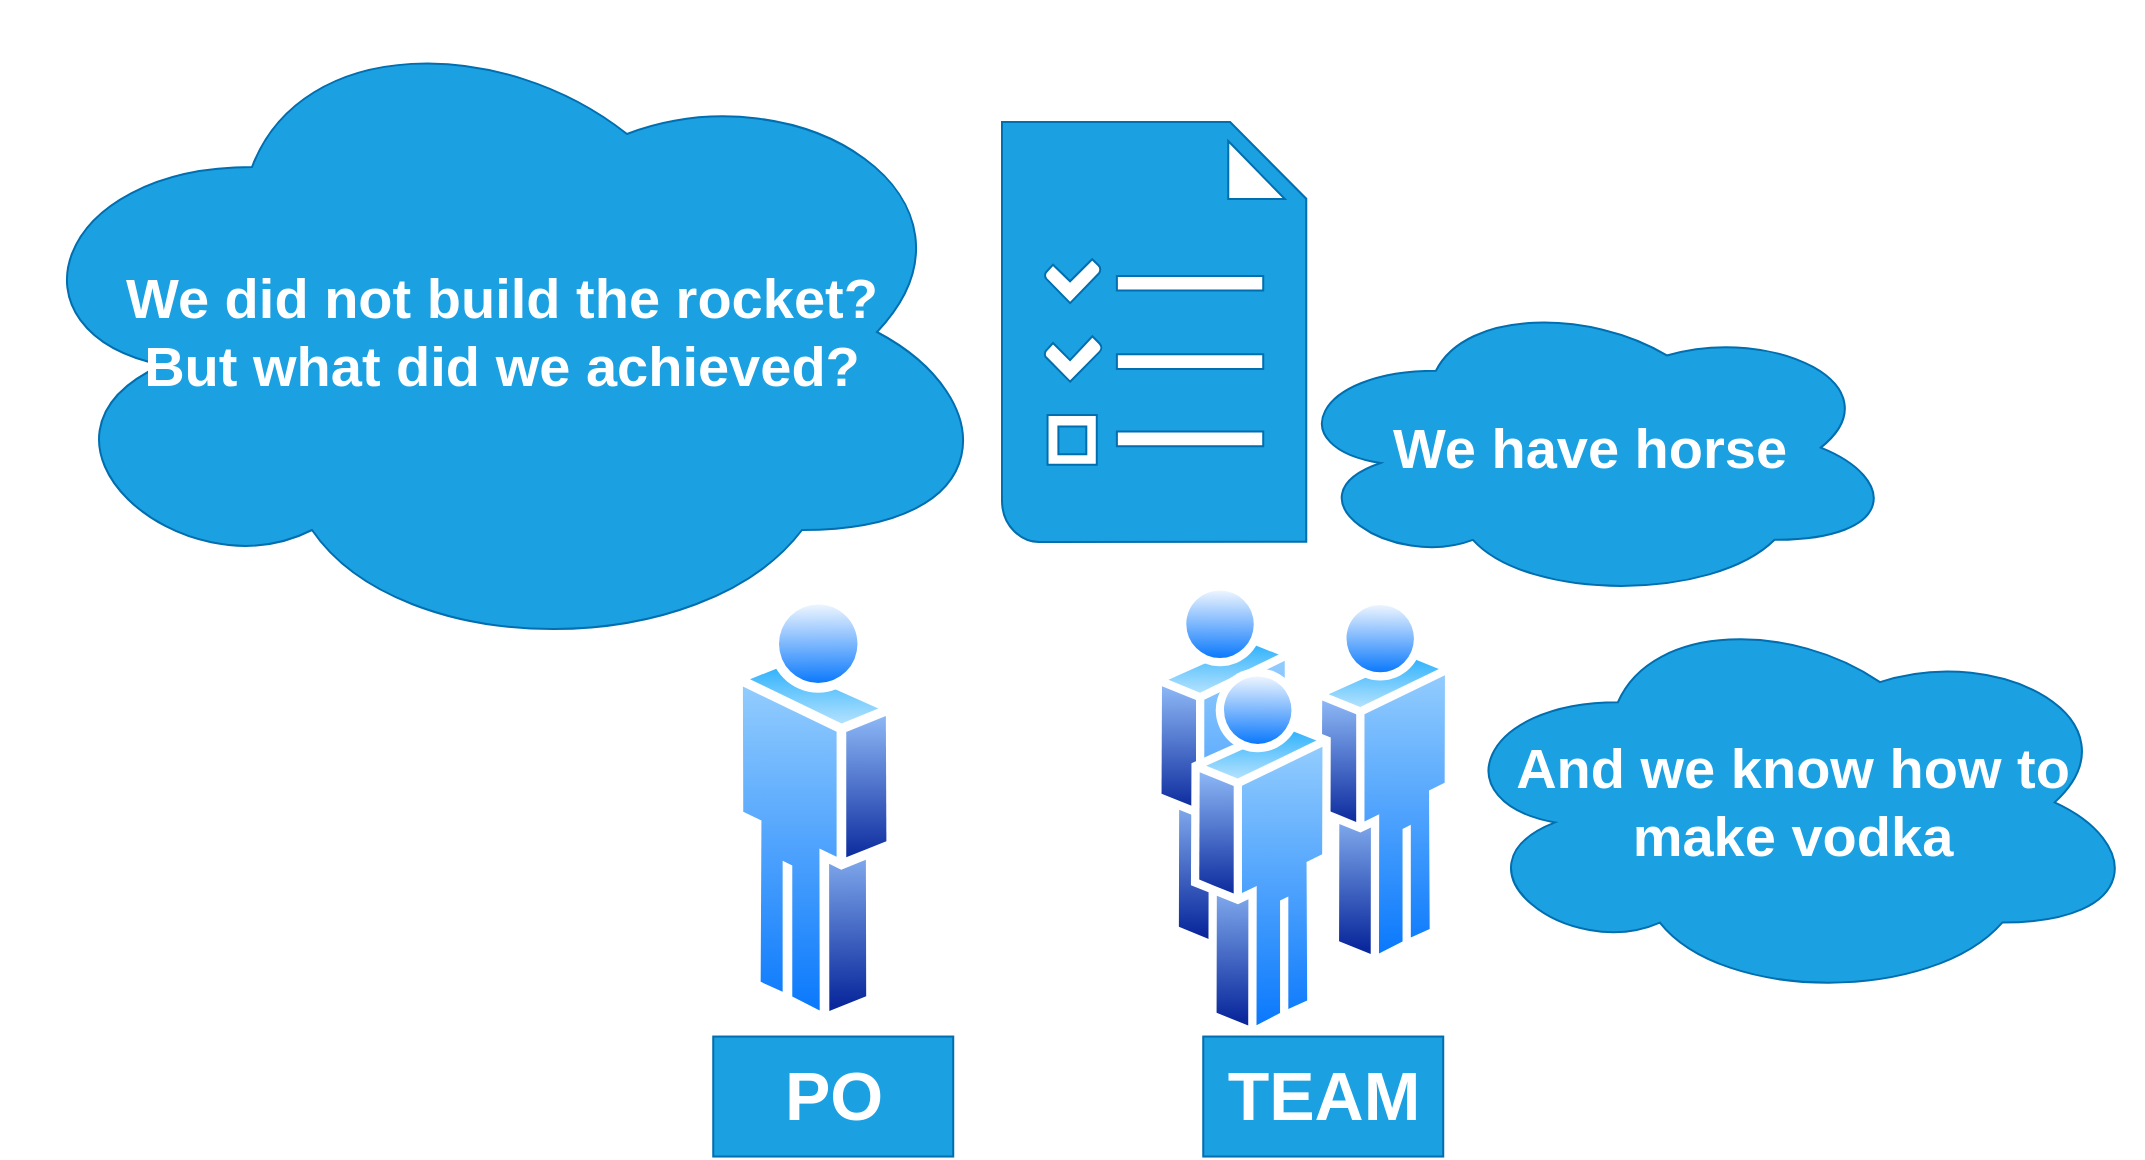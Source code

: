 <mxfile version="20.3.0" type="device"><diagram id="U1wsS4tHhJqUItrvk2-G" name="Page-1"><mxGraphModel dx="2912" dy="1217" grid="1" gridSize="10" guides="1" tooltips="1" connect="1" arrows="1" fold="1" page="1" pageScale="1" pageWidth="850" pageHeight="1100" math="0" shadow="0"><root><mxCell id="0"/><mxCell id="1" parent="0"/><mxCell id="gctlm7JTC6EyWajKSOTs-1" value="" style="aspect=fixed;perimeter=ellipsePerimeter;html=1;align=center;shadow=0;dashed=0;spacingTop=3;image;image=img/lib/active_directory/users.svg;imageBorder=none;direction=east;flipH=1;" parent="1" vertex="1"><mxGeometry x="495.62" y="540" width="150" height="227.27" as="geometry"/></mxCell><mxCell id="gctlm7JTC6EyWajKSOTs-3" value="" style="shadow=0;dashed=0;html=1;strokeColor=#006EAF;fillColor=#1ba1e2;labelPosition=center;verticalLabelPosition=bottom;verticalAlign=top;align=center;outlineConnect=0;shape=mxgraph.veeam.tasks;fontColor=#ffffff;" parent="1" vertex="1"><mxGeometry x="420" y="310" width="152.13" height="210" as="geometry"/></mxCell><mxCell id="gctlm7JTC6EyWajKSOTs-5" value="&lt;span style=&quot;font-size: 28px;&quot;&gt;&lt;b&gt;We did not build the rocket?&lt;br&gt;But what did we achieved?&lt;br&gt;&lt;/b&gt;&lt;/span&gt;" style="ellipse;shape=cloud;whiteSpace=wrap;html=1;fillColor=#1ba1e2;strokeColor=#006EAF;fontColor=#ffffff;" parent="1" vertex="1"><mxGeometry x="-80" y="250" width="500" height="330" as="geometry"/></mxCell><mxCell id="Py6qexLwe_z4XVSWlSqv-1" value="" style="aspect=fixed;perimeter=ellipsePerimeter;html=1;align=center;shadow=0;dashed=0;spacingTop=3;image;image=img/lib/active_directory/user.svg;" parent="1" vertex="1"><mxGeometry x="285.62" y="543.63" width="81.4" height="220" as="geometry"/></mxCell><mxCell id="Py6qexLwe_z4XVSWlSqv-5" value="PO" style="rounded=0;whiteSpace=wrap;html=1;fillColor=#1ba1e2;fontColor=#ffffff;strokeColor=#006EAF;fontSize=34;fontStyle=1" parent="1" vertex="1"><mxGeometry x="275.62" y="767.27" width="120" height="60" as="geometry"/></mxCell><mxCell id="Py6qexLwe_z4XVSWlSqv-6" value="TEAM" style="rounded=0;whiteSpace=wrap;html=1;fillColor=#1ba1e2;fontColor=#ffffff;strokeColor=#006EAF;fontSize=34;fontStyle=1" parent="1" vertex="1"><mxGeometry x="520.62" y="767.27" width="120" height="60" as="geometry"/></mxCell><mxCell id="Py6qexLwe_z4XVSWlSqv-7" value="&lt;span style=&quot;font-size: 28px;&quot;&gt;&lt;b&gt;We have horse&lt;/b&gt;&lt;/span&gt;" style="ellipse;shape=cloud;whiteSpace=wrap;html=1;fillColor=#1ba1e2;strokeColor=#006EAF;fontColor=#ffffff;" parent="1" vertex="1"><mxGeometry x="560" y="396" width="307.87" height="153.63" as="geometry"/></mxCell><mxCell id="CceB1q0FgPD1-LASrrG8-1" value="&lt;span style=&quot;font-size: 28px;&quot;&gt;&lt;b&gt;And we know how to make vodka&lt;/b&gt;&lt;/span&gt;" style="ellipse;shape=cloud;whiteSpace=wrap;html=1;fillColor=#1ba1e2;strokeColor=#006EAF;fontColor=#ffffff;" parent="1" vertex="1"><mxGeometry x="640.62" y="550" width="349.38" height="200.37" as="geometry"/></mxCell></root></mxGraphModel></diagram></mxfile>